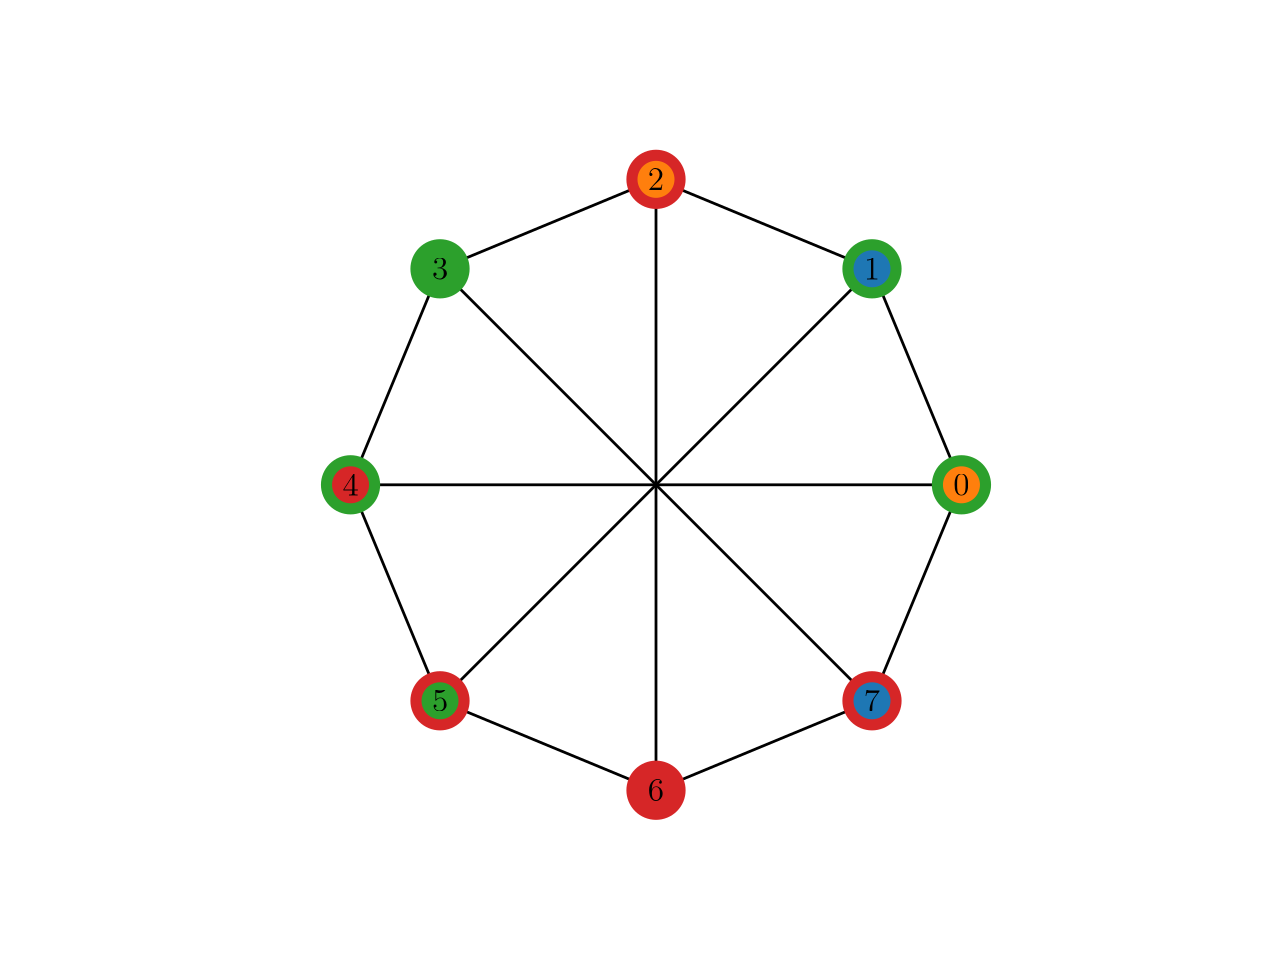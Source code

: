 <ipe creator="matplotlib" version="70005">
 <ipestyle name="opacity">
  <opacity name="10%" value="0.1"/>
  <opacity name="20%" value="0.2"/>
  <opacity name="30%" value="0.3"/>
  <opacity name="40%" value="0.4"/>
  <opacity name="50%" value="0.5"/>
  <opacity name="60%" value="0.6"/>
  <opacity name="70%" value="0.7"/>
  <opacity name="80%" value="0.8"/>
  <opacity name="90%" value="0.9"/>
 </ipestyle>
 <page>
  <path cap="0" fill="1 1 1" fillrule="wind" join="0" pen="0" stroke="1 1 1">
0 0 m
460.8 0 l
460.8 345.6 l
0 345.6 l
h
  </path>
  <path cap="0" fillrule="wind" join="1" pen="1" stroke="0 0 0">
346.124 171.072 m
313.916 248.828 l
  </path>
  <path cap="0" fillrule="wind" join="1" pen="1" stroke="0 0 0">
346.124 171.072 m
313.916 93.316 l
  </path>
  <path cap="0" fillrule="wind" join="1" pen="1" stroke="0 0 0">
346.124 171.072 m
126.196 171.072 l
  </path>
  <path cap="0" fillrule="wind" join="1" pen="1" stroke="0 0 0">
313.916 248.828 m
236.16 281.036 l
  </path>
  <path cap="0" fillrule="wind" join="1" pen="1" stroke="0 0 0">
313.916 248.828 m
158.404 93.316 l
  </path>
  <path cap="0" fillrule="wind" join="1" pen="1" stroke="0 0 0">
236.16 281.036 m
158.404 248.828 l
  </path>
  <path cap="0" fillrule="wind" join="1" pen="1" stroke="0 0 0">
236.16 281.036 m
236.16 61.1084 l
  </path>
  <path cap="0" fillrule="wind" join="1" pen="1" stroke="0 0 0">
158.404 248.828 m
126.196 171.072 l
  </path>
  <path cap="0" fillrule="wind" join="1" pen="1" stroke="0 0 0">
158.404 248.828 m
313.916 93.316 l
  </path>
  <path cap="0" fillrule="wind" join="1" pen="1" stroke="0 0 0">
126.196 171.072 m
158.404 93.316 l
  </path>
  <path cap="0" fillrule="wind" join="1" pen="1" stroke="0 0 0">
158.404 93.316 m
236.16 61.1084 l
  </path>
  <path cap="0" fillrule="wind" join="1" pen="1" stroke="0 0 0">
236.16 61.1084 m
313.916 93.316 l
  </path>
  <path cap="0" fill="1 0.498039 0.054902" fillrule="wind" join="1" pen="4" stroke="0.839216 0.152941 0.156863">
236.16 272.375 m
238.457 272.375 240.66 273.288 242.284 274.912 c
243.908 276.536 244.82 278.739 244.82 281.036 c
244.82 283.332 243.908 285.535 242.284 287.159 c
240.66 288.783 238.457 289.696 236.16 289.696 c
233.863 289.696 231.66 288.783 230.036 287.159 c
228.412 285.535 227.5 283.332 227.5 281.036 c
227.5 278.739 228.412 276.536 230.036 274.912 c
231.66 273.288 233.863 272.375 236.16 272.375 c
h
  </path>
  <path cap="0" fill="0.172549 0.627451 0.172549" fillrule="wind" join="1" pen="4" stroke="0.839216 0.152941 0.156863">
158.404 84.6557 m
160.701 84.6557 162.904 85.5682 164.528 87.1923 c
166.152 88.8163 167.064 91.0192 167.064 93.316 c
167.064 95.6127 166.152 97.8157 164.528 99.4397 c
162.904 101.064 160.701 101.976 158.404 101.976 c
156.107 101.976 153.904 101.064 152.28 99.4397 c
150.656 97.8157 149.744 95.6127 149.744 93.316 c
149.744 91.0192 150.656 88.8163 152.28 87.1923 c
153.904 85.5682 156.107 84.6557 158.404 84.6557 c
h
  </path>
  <path cap="0" fill="0.839216 0.152941 0.156863" fillrule="wind" join="1" pen="4" stroke="0.839216 0.152941 0.156863">
236.16 52.4481 m
238.457 52.4481 240.66 53.3606 242.284 54.9846 c
243.908 56.6087 244.82 58.8116 244.82 61.1084 c
244.82 63.4051 243.908 65.6081 242.284 67.2321 c
240.66 68.8561 238.457 69.7686 236.16 69.7686 c
233.863 69.7686 231.66 68.8561 230.036 67.2321 c
228.412 65.6081 227.5 63.4051 227.5 61.1084 c
227.5 58.8116 228.412 56.6087 230.036 54.9846 c
231.66 53.3606 233.863 52.4481 236.16 52.4481 c
h
  </path>
  <path cap="0" fill="0.121569 0.466667 0.705882" fillrule="wind" join="1" pen="4" stroke="0.839216 0.152941 0.156863">
313.916 84.6557 m
316.213 84.6557 318.416 85.5682 320.04 87.1922 c
321.664 88.8163 322.576 91.0192 322.576 93.316 c
322.576 95.6127 321.664 97.8156 320.04 99.4397 c
318.416 101.064 316.213 101.976 313.916 101.976 c
311.619 101.976 309.416 101.064 307.792 99.4397 c
306.168 97.8156 305.256 95.6127 305.256 93.316 c
305.256 91.0192 306.168 88.8163 307.792 87.1922 c
309.416 85.5682 311.619 84.6557 313.916 84.6557 c
h
  </path>
  <path cap="0" fill="1 0.498039 0.054902" fillrule="wind" join="1" pen="4" stroke="0.172549 0.627451 0.172549">
346.124 162.412 m
348.42 162.412 350.623 163.324 352.247 164.948 c
353.871 166.572 354.784 168.775 354.784 171.072 c
354.784 173.369 353.871 175.572 352.247 177.196 c
350.623 178.82 348.42 179.732 346.124 179.732 c
343.827 179.732 341.624 178.82 340 177.196 c
338.376 175.572 337.463 173.369 337.463 171.072 c
337.463 168.775 338.376 166.572 340 164.948 c
341.624 163.324 343.827 162.412 346.124 162.412 c
h
  </path>
  <path cap="0" fill="0.121569 0.466667 0.705882" fillrule="wind" join="1" pen="4" stroke="0.172549 0.627451 0.172549">
313.916 240.168 m
316.213 240.168 318.416 241.08 320.04 242.704 c
321.664 244.328 322.576 246.531 322.576 248.828 c
322.576 251.125 321.664 253.328 320.04 254.952 c
318.416 256.576 316.213 257.488 313.916 257.488 c
311.619 257.488 309.416 256.576 307.792 254.952 c
306.168 253.328 305.256 251.125 305.256 248.828 c
305.256 246.531 306.168 244.328 307.792 242.704 c
309.416 241.08 311.619 240.168 313.916 240.168 c
h
  </path>
  <path cap="0" fill="0.172549 0.627451 0.172549" fillrule="wind" join="1" pen="4" stroke="0.172549 0.627451 0.172549">
158.404 240.168 m
160.701 240.168 162.904 241.08 164.528 242.704 c
166.152 244.328 167.064 246.531 167.064 248.828 c
167.064 251.125 166.152 253.328 164.528 254.952 c
162.904 256.576 160.701 257.488 158.404 257.488 c
156.107 257.488 153.904 256.576 152.28 254.952 c
150.656 253.328 149.744 251.125 149.744 248.828 c
149.744 246.531 150.656 244.328 152.28 242.704 c
153.904 241.08 156.107 240.168 158.404 240.168 c
h
  </path>
  <path cap="0" fill="0.839216 0.152941 0.156863" fillrule="wind" join="1" pen="4" stroke="0.172549 0.627451 0.172549">
126.196 162.412 m
128.493 162.412 130.696 163.324 132.32 164.948 c
133.944 166.572 134.857 168.775 134.857 171.072 c
134.857 173.369 133.944 175.572 132.32 177.196 c
130.696 178.82 128.493 179.732 126.196 179.732 c
123.9 179.732 121.697 178.82 120.073 177.196 c
118.449 175.572 117.536 173.369 117.536 171.072 c
117.536 168.775 118.449 166.572 120.073 164.948 c
121.697 163.324 123.9 162.412 126.196 162.412 c
h
  </path>
  <text halign="center" pos="346.124 171.072" size="12" stroke="0 0 0" type="label" valign="center">0</text>
  <text halign="center" pos="313.916 248.828" size="12" stroke="0 0 0" type="label" valign="center">1</text>
  <text halign="center" pos="236.16 281.036" size="12" stroke="0 0 0" type="label" valign="center">2</text>
  <text halign="center" pos="158.404 248.828" size="12" stroke="0 0 0" type="label" valign="center">3</text>
  <text halign="center" pos="126.196 171.072" size="12" stroke="0 0 0" type="label" valign="center">4</text>
  <text halign="center" pos="158.404 93.316" size="12" stroke="0 0 0" type="label" valign="center">5</text>
  <text halign="center" pos="236.16 61.1084" size="12" stroke="0 0 0" type="label" valign="center">6</text>
  <text halign="center" pos="313.916 93.316" size="12" stroke="0 0 0" type="label" valign="center">7</text>
 </page>
</ipe>

